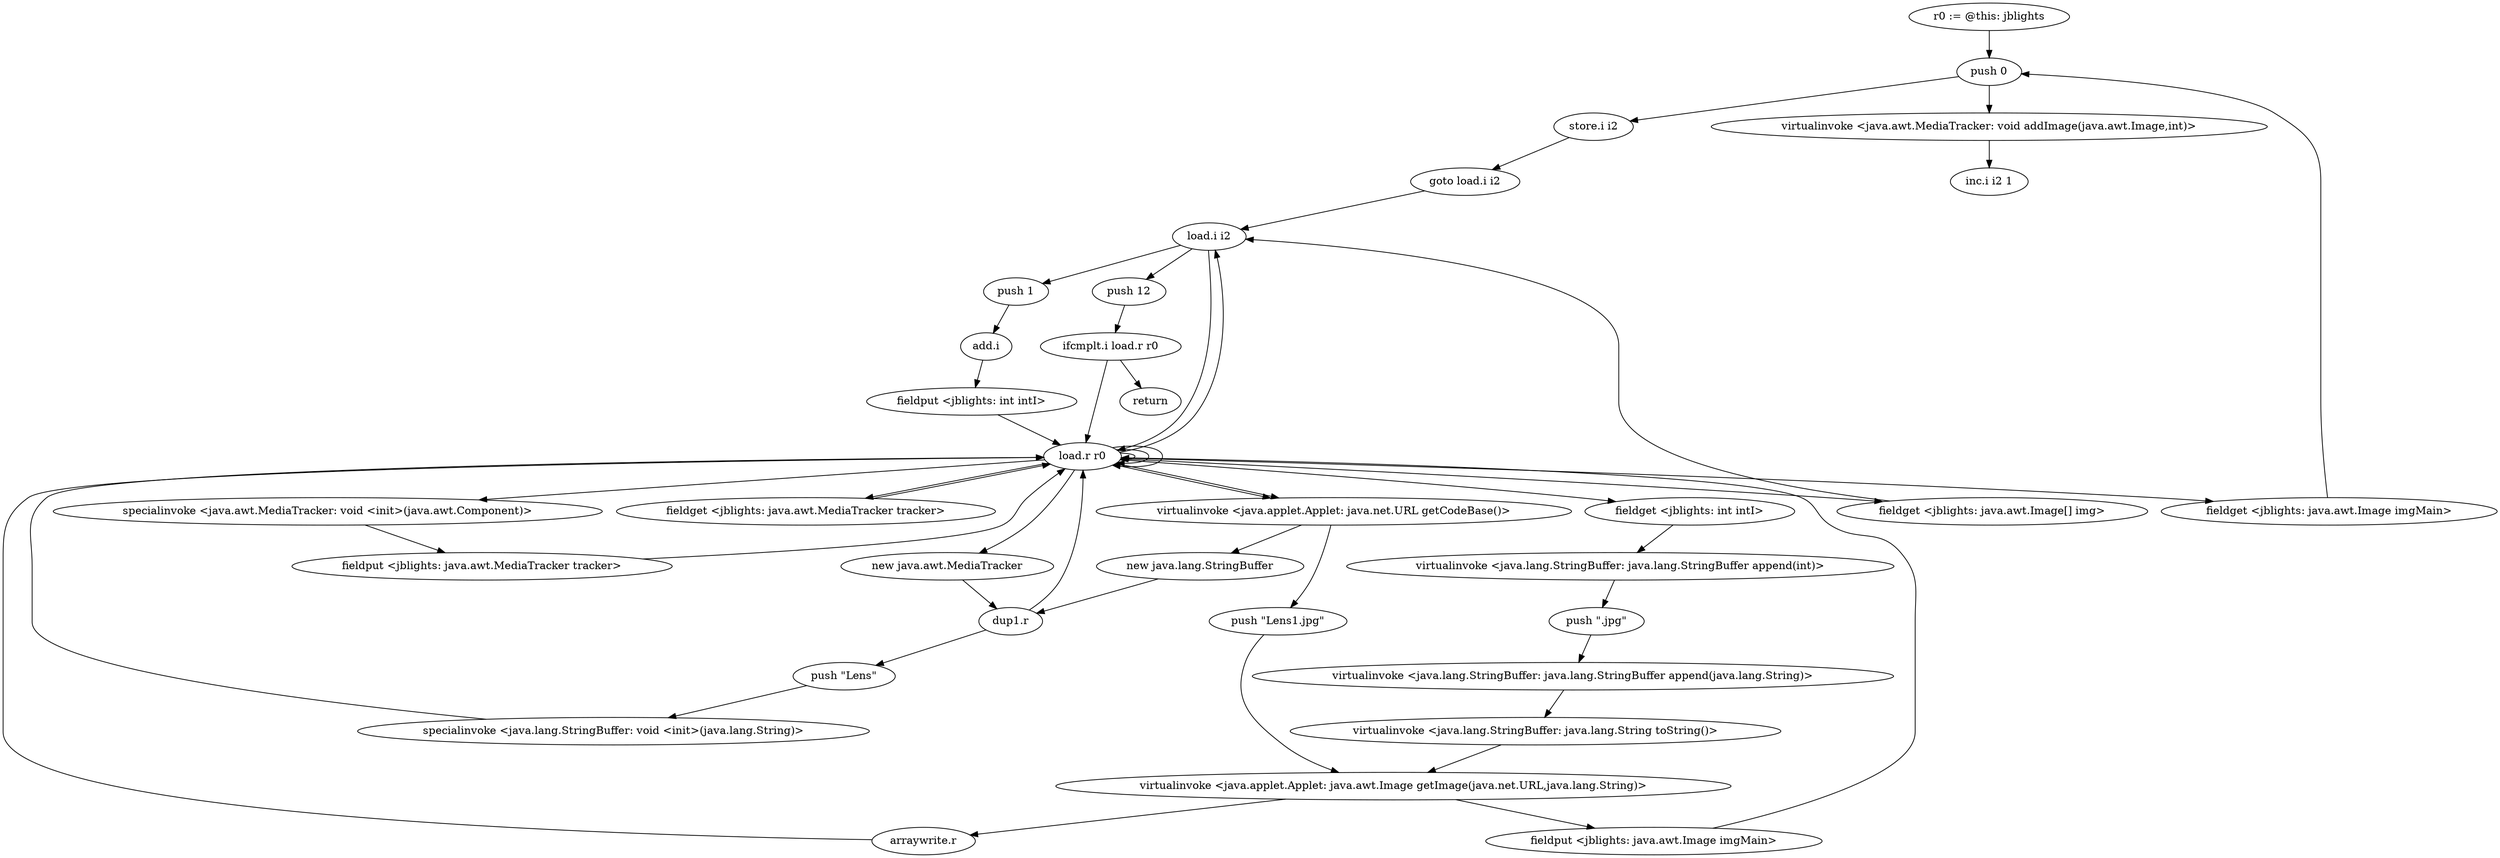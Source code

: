 digraph "" {
    "r0 := @this: jblights"
    "push 0"
    "r0 := @this: jblights"->"push 0";
    "store.i i2"
    "push 0"->"store.i i2";
    "goto load.i i2"
    "store.i i2"->"goto load.i i2";
    "load.i i2"
    "goto load.i i2"->"load.i i2";
    "push 12"
    "load.i i2"->"push 12";
    "ifcmplt.i load.r r0"
    "push 12"->"ifcmplt.i load.r r0";
    "return"
    "ifcmplt.i load.r r0"->"return";
    "load.r r0"
    "ifcmplt.i load.r r0"->"load.r r0";
    "load.r r0"->"load.i i2";
    "push 1"
    "load.i i2"->"push 1";
    "add.i"
    "push 1"->"add.i";
    "fieldput <jblights: int intI>"
    "add.i"->"fieldput <jblights: int intI>";
    "fieldput <jblights: int intI>"->"load.r r0";
    "fieldget <jblights: java.awt.Image[] img>"
    "load.r r0"->"fieldget <jblights: java.awt.Image[] img>";
    "fieldget <jblights: java.awt.Image[] img>"->"load.i i2";
    "load.i i2"->"load.r r0";
    "load.r r0"->"load.r r0";
    "virtualinvoke <java.applet.Applet: java.net.URL getCodeBase()>"
    "load.r r0"->"virtualinvoke <java.applet.Applet: java.net.URL getCodeBase()>";
    "new java.lang.StringBuffer"
    "virtualinvoke <java.applet.Applet: java.net.URL getCodeBase()>"->"new java.lang.StringBuffer";
    "dup1.r"
    "new java.lang.StringBuffer"->"dup1.r";
    "push \"Lens\""
    "dup1.r"->"push \"Lens\"";
    "specialinvoke <java.lang.StringBuffer: void <init>(java.lang.String)>"
    "push \"Lens\""->"specialinvoke <java.lang.StringBuffer: void <init>(java.lang.String)>";
    "specialinvoke <java.lang.StringBuffer: void <init>(java.lang.String)>"->"load.r r0";
    "fieldget <jblights: int intI>"
    "load.r r0"->"fieldget <jblights: int intI>";
    "virtualinvoke <java.lang.StringBuffer: java.lang.StringBuffer append(int)>"
    "fieldget <jblights: int intI>"->"virtualinvoke <java.lang.StringBuffer: java.lang.StringBuffer append(int)>";
    "push \".jpg\""
    "virtualinvoke <java.lang.StringBuffer: java.lang.StringBuffer append(int)>"->"push \".jpg\"";
    "virtualinvoke <java.lang.StringBuffer: java.lang.StringBuffer append(java.lang.String)>"
    "push \".jpg\""->"virtualinvoke <java.lang.StringBuffer: java.lang.StringBuffer append(java.lang.String)>";
    "virtualinvoke <java.lang.StringBuffer: java.lang.String toString()>"
    "virtualinvoke <java.lang.StringBuffer: java.lang.StringBuffer append(java.lang.String)>"->"virtualinvoke <java.lang.StringBuffer: java.lang.String toString()>";
    "virtualinvoke <java.applet.Applet: java.awt.Image getImage(java.net.URL,java.lang.String)>"
    "virtualinvoke <java.lang.StringBuffer: java.lang.String toString()>"->"virtualinvoke <java.applet.Applet: java.awt.Image getImage(java.net.URL,java.lang.String)>";
    "arraywrite.r"
    "virtualinvoke <java.applet.Applet: java.awt.Image getImage(java.net.URL,java.lang.String)>"->"arraywrite.r";
    "arraywrite.r"->"load.r r0";
    "load.r r0"->"load.r r0";
    "load.r r0"->"load.r r0";
    "load.r r0"->"virtualinvoke <java.applet.Applet: java.net.URL getCodeBase()>";
    "push \"Lens1.jpg\""
    "virtualinvoke <java.applet.Applet: java.net.URL getCodeBase()>"->"push \"Lens1.jpg\"";
    "push \"Lens1.jpg\""->"virtualinvoke <java.applet.Applet: java.awt.Image getImage(java.net.URL,java.lang.String)>";
    "fieldput <jblights: java.awt.Image imgMain>"
    "virtualinvoke <java.applet.Applet: java.awt.Image getImage(java.net.URL,java.lang.String)>"->"fieldput <jblights: java.awt.Image imgMain>";
    "fieldput <jblights: java.awt.Image imgMain>"->"load.r r0";
    "new java.awt.MediaTracker"
    "load.r r0"->"new java.awt.MediaTracker";
    "new java.awt.MediaTracker"->"dup1.r";
    "dup1.r"->"load.r r0";
    "specialinvoke <java.awt.MediaTracker: void <init>(java.awt.Component)>"
    "load.r r0"->"specialinvoke <java.awt.MediaTracker: void <init>(java.awt.Component)>";
    "fieldput <jblights: java.awt.MediaTracker tracker>"
    "specialinvoke <java.awt.MediaTracker: void <init>(java.awt.Component)>"->"fieldput <jblights: java.awt.MediaTracker tracker>";
    "fieldput <jblights: java.awt.MediaTracker tracker>"->"load.r r0";
    "fieldget <jblights: java.awt.MediaTracker tracker>"
    "load.r r0"->"fieldget <jblights: java.awt.MediaTracker tracker>";
    "fieldget <jblights: java.awt.MediaTracker tracker>"->"load.r r0";
    "fieldget <jblights: java.awt.Image imgMain>"
    "load.r r0"->"fieldget <jblights: java.awt.Image imgMain>";
    "fieldget <jblights: java.awt.Image imgMain>"->"push 0";
    "virtualinvoke <java.awt.MediaTracker: void addImage(java.awt.Image,int)>"
    "push 0"->"virtualinvoke <java.awt.MediaTracker: void addImage(java.awt.Image,int)>";
    "inc.i i2 1"
    "virtualinvoke <java.awt.MediaTracker: void addImage(java.awt.Image,int)>"->"inc.i i2 1";
}
